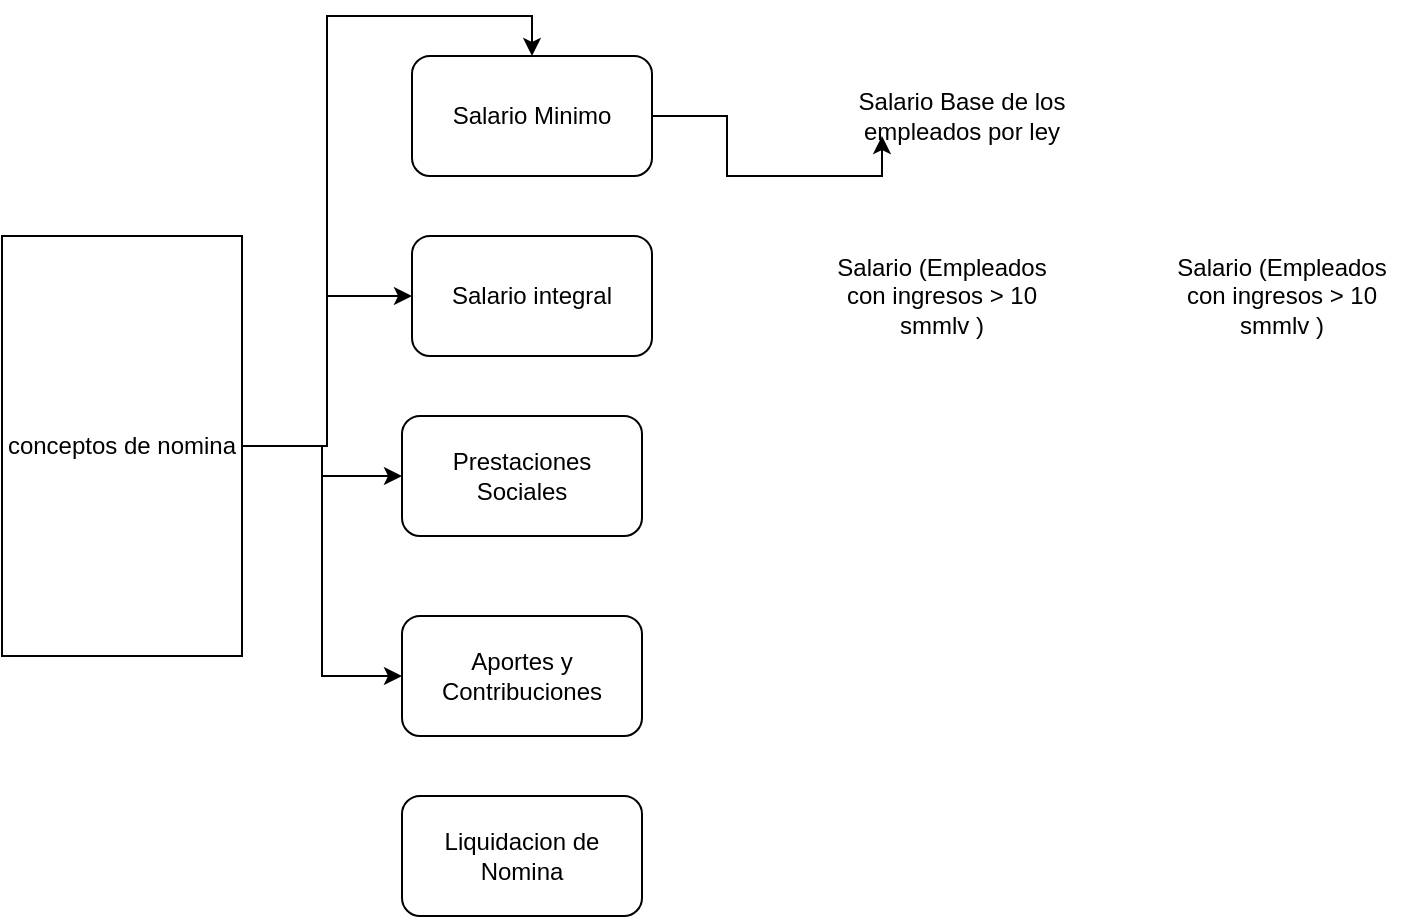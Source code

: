 <mxfile version="21.1.8" type="github">
  <diagram name="Page-1" id="e6vnzIzpV_BNNdJYSwCF">
    <mxGraphModel dx="956" dy="589" grid="1" gridSize="10" guides="1" tooltips="1" connect="1" arrows="1" fold="1" page="1" pageScale="1" pageWidth="850" pageHeight="1100" math="0" shadow="0">
      <root>
        <mxCell id="0" />
        <mxCell id="1" parent="0" />
        <mxCell id="h4kFWE698Lml_e30Xk5j-6" style="edgeStyle=orthogonalEdgeStyle;rounded=0;orthogonalLoop=1;jettySize=auto;html=1;entryX=0.5;entryY=0;entryDx=0;entryDy=0;" edge="1" parent="1" source="h4kFWE698Lml_e30Xk5j-1" target="h4kFWE698Lml_e30Xk5j-2">
          <mxGeometry relative="1" as="geometry" />
        </mxCell>
        <mxCell id="h4kFWE698Lml_e30Xk5j-7" style="edgeStyle=orthogonalEdgeStyle;rounded=0;orthogonalLoop=1;jettySize=auto;html=1;" edge="1" parent="1" source="h4kFWE698Lml_e30Xk5j-1" target="h4kFWE698Lml_e30Xk5j-3">
          <mxGeometry relative="1" as="geometry" />
        </mxCell>
        <mxCell id="h4kFWE698Lml_e30Xk5j-8" style="edgeStyle=orthogonalEdgeStyle;rounded=0;orthogonalLoop=1;jettySize=auto;html=1;" edge="1" parent="1" source="h4kFWE698Lml_e30Xk5j-1" target="h4kFWE698Lml_e30Xk5j-4">
          <mxGeometry relative="1" as="geometry" />
        </mxCell>
        <mxCell id="h4kFWE698Lml_e30Xk5j-9" style="edgeStyle=orthogonalEdgeStyle;rounded=0;orthogonalLoop=1;jettySize=auto;html=1;" edge="1" parent="1" source="h4kFWE698Lml_e30Xk5j-1" target="h4kFWE698Lml_e30Xk5j-5">
          <mxGeometry relative="1" as="geometry" />
        </mxCell>
        <mxCell id="h4kFWE698Lml_e30Xk5j-1" value="conceptos de nomina&lt;br&gt;" style="rounded=0;whiteSpace=wrap;html=1;" vertex="1" parent="1">
          <mxGeometry x="100" y="170" width="120" height="210" as="geometry" />
        </mxCell>
        <mxCell id="h4kFWE698Lml_e30Xk5j-12" style="edgeStyle=orthogonalEdgeStyle;rounded=0;orthogonalLoop=1;jettySize=auto;html=1;entryX=0.25;entryY=1;entryDx=0;entryDy=0;" edge="1" parent="1" source="h4kFWE698Lml_e30Xk5j-2" target="h4kFWE698Lml_e30Xk5j-11">
          <mxGeometry relative="1" as="geometry" />
        </mxCell>
        <mxCell id="h4kFWE698Lml_e30Xk5j-2" value="Salario Minimo" style="rounded=1;whiteSpace=wrap;html=1;" vertex="1" parent="1">
          <mxGeometry x="305" y="80" width="120" height="60" as="geometry" />
        </mxCell>
        <mxCell id="h4kFWE698Lml_e30Xk5j-3" value="Salario integral" style="rounded=1;whiteSpace=wrap;html=1;" vertex="1" parent="1">
          <mxGeometry x="305" y="170" width="120" height="60" as="geometry" />
        </mxCell>
        <mxCell id="h4kFWE698Lml_e30Xk5j-4" value="Prestaciones Sociales" style="rounded=1;whiteSpace=wrap;html=1;" vertex="1" parent="1">
          <mxGeometry x="300" y="260" width="120" height="60" as="geometry" />
        </mxCell>
        <mxCell id="h4kFWE698Lml_e30Xk5j-5" value="Aportes y Contribuciones" style="rounded=1;whiteSpace=wrap;html=1;" vertex="1" parent="1">
          <mxGeometry x="300" y="360" width="120" height="60" as="geometry" />
        </mxCell>
        <mxCell id="h4kFWE698Lml_e30Xk5j-10" value="Liquidacion de Nomina" style="rounded=1;whiteSpace=wrap;html=1;" vertex="1" parent="1">
          <mxGeometry x="300" y="450" width="120" height="60" as="geometry" />
        </mxCell>
        <mxCell id="h4kFWE698Lml_e30Xk5j-11" value="Salario Base de los empleados por ley" style="text;html=1;strokeColor=none;fillColor=none;align=center;verticalAlign=middle;whiteSpace=wrap;rounded=0;" vertex="1" parent="1">
          <mxGeometry x="500" y="100" width="160" height="20" as="geometry" />
        </mxCell>
        <mxCell id="h4kFWE698Lml_e30Xk5j-13" value="Salario (Empleados con ingresos &amp;gt; 10 smmlv&amp;nbsp;)" style="text;html=1;strokeColor=none;fillColor=none;align=center;verticalAlign=middle;whiteSpace=wrap;rounded=0;" vertex="1" parent="1">
          <mxGeometry x="510" y="200" width="120" as="geometry" />
        </mxCell>
        <mxCell id="h4kFWE698Lml_e30Xk5j-14" value="Salario (Empleados con ingresos &amp;gt; 10 smmlv&amp;nbsp;)" style="text;html=1;strokeColor=none;fillColor=none;align=center;verticalAlign=middle;whiteSpace=wrap;rounded=0;" vertex="1" parent="1">
          <mxGeometry x="680" y="200" width="120" as="geometry" />
        </mxCell>
      </root>
    </mxGraphModel>
  </diagram>
</mxfile>
